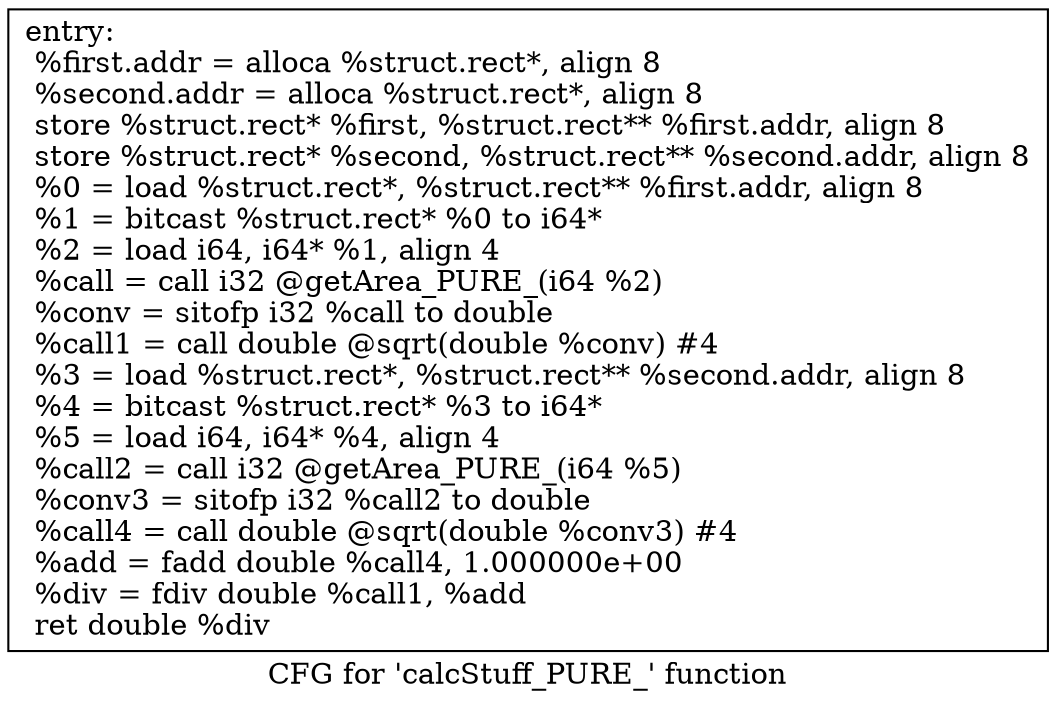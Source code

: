 digraph "CFG for 'calcStuff_PURE_' function" {
	label="CFG for 'calcStuff_PURE_' function";

	Node0x55e8331f7290 [shape=record,label="{entry:\l  %first.addr = alloca %struct.rect*, align 8\l  %second.addr = alloca %struct.rect*, align 8\l  store %struct.rect* %first, %struct.rect** %first.addr, align 8\l  store %struct.rect* %second, %struct.rect** %second.addr, align 8\l  %0 = load %struct.rect*, %struct.rect** %first.addr, align 8\l  %1 = bitcast %struct.rect* %0 to i64*\l  %2 = load i64, i64* %1, align 4\l  %call = call i32 @getArea_PURE_(i64 %2)\l  %conv = sitofp i32 %call to double\l  %call1 = call double @sqrt(double %conv) #4\l  %3 = load %struct.rect*, %struct.rect** %second.addr, align 8\l  %4 = bitcast %struct.rect* %3 to i64*\l  %5 = load i64, i64* %4, align 4\l  %call2 = call i32 @getArea_PURE_(i64 %5)\l  %conv3 = sitofp i32 %call2 to double\l  %call4 = call double @sqrt(double %conv3) #4\l  %add = fadd double %call4, 1.000000e+00\l  %div = fdiv double %call1, %add\l  ret double %div\l}"];
}
